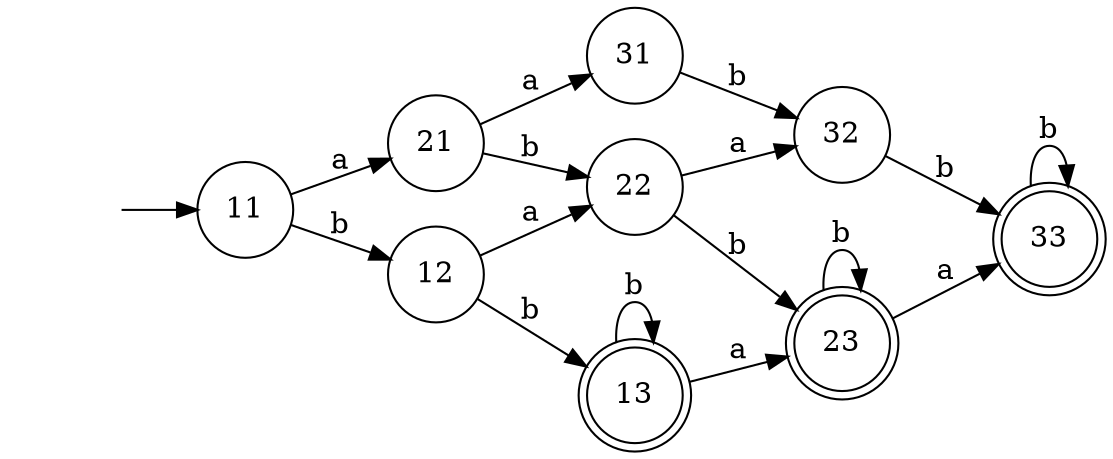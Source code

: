 digraph {
  rankdir=LR;
  node [shape = none, label=""]; 9;
  node [shape = circle, label="11"]; 0;
  node [shape = circle, label="21"]; 1;
  node [shape = circle, label="12"]; 2;
  node [shape = circle, label="31"]; 3;
  node [shape = circle, label="22"]; 4;
  node [shape = circle, label="32"]; 5;
  node [shape = doublecircle, label="13"]; 6;
  node [shape = doublecircle, label="23"]; 7;
  node [shape = doublecircle, label="33"]; 8;
  9 -> 0 [label=""]
  0 -> 1 [label = "a"];
  0 -> 2 [label = "b"];
  1 -> 3 [label = "a"];
  1 -> 4 [label = "b"];
  3 -> 5 [label = "b"];
  4 -> 5 [label = "a"];
  4 -> 7 [label = "b"];
  2 -> 4 [label = "a"];
  2 -> 6 [label = "b"];
  6 -> 7 [label = "a"];
  7 -> 8 [label = "a"];
  5 -> 8 [label = "b"];
  6 -> 6 [label = "b"];
  7 -> 7 [label = "b"];
  8 -> 8 [label = "b"];
}
